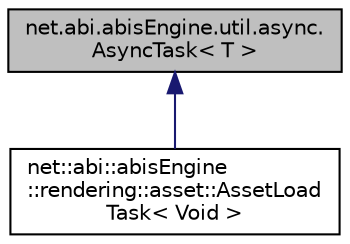 digraph "net.abi.abisEngine.util.async.AsyncTask&lt; T &gt;"
{
 // LATEX_PDF_SIZE
  edge [fontname="Helvetica",fontsize="10",labelfontname="Helvetica",labelfontsize="10"];
  node [fontname="Helvetica",fontsize="10",shape=record];
  Node1 [label="net.abi.abisEngine.util.async.\lAsyncTask\< T \>",height=0.2,width=0.4,color="black", fillcolor="grey75", style="filled", fontcolor="black",tooltip=" "];
  Node1 -> Node2 [dir="back",color="midnightblue",fontsize="10",style="solid",fontname="Helvetica"];
  Node2 [label="net::abi::abisEngine\l::rendering::asset::AssetLoad\lTask\< Void \>",height=0.2,width=0.4,color="black", fillcolor="white", style="filled",URL="$df/d5c/classnet_1_1abi_1_1abis_engine_1_1rendering_1_1asset_1_1_asset_load_task.html",tooltip=" "];
}
